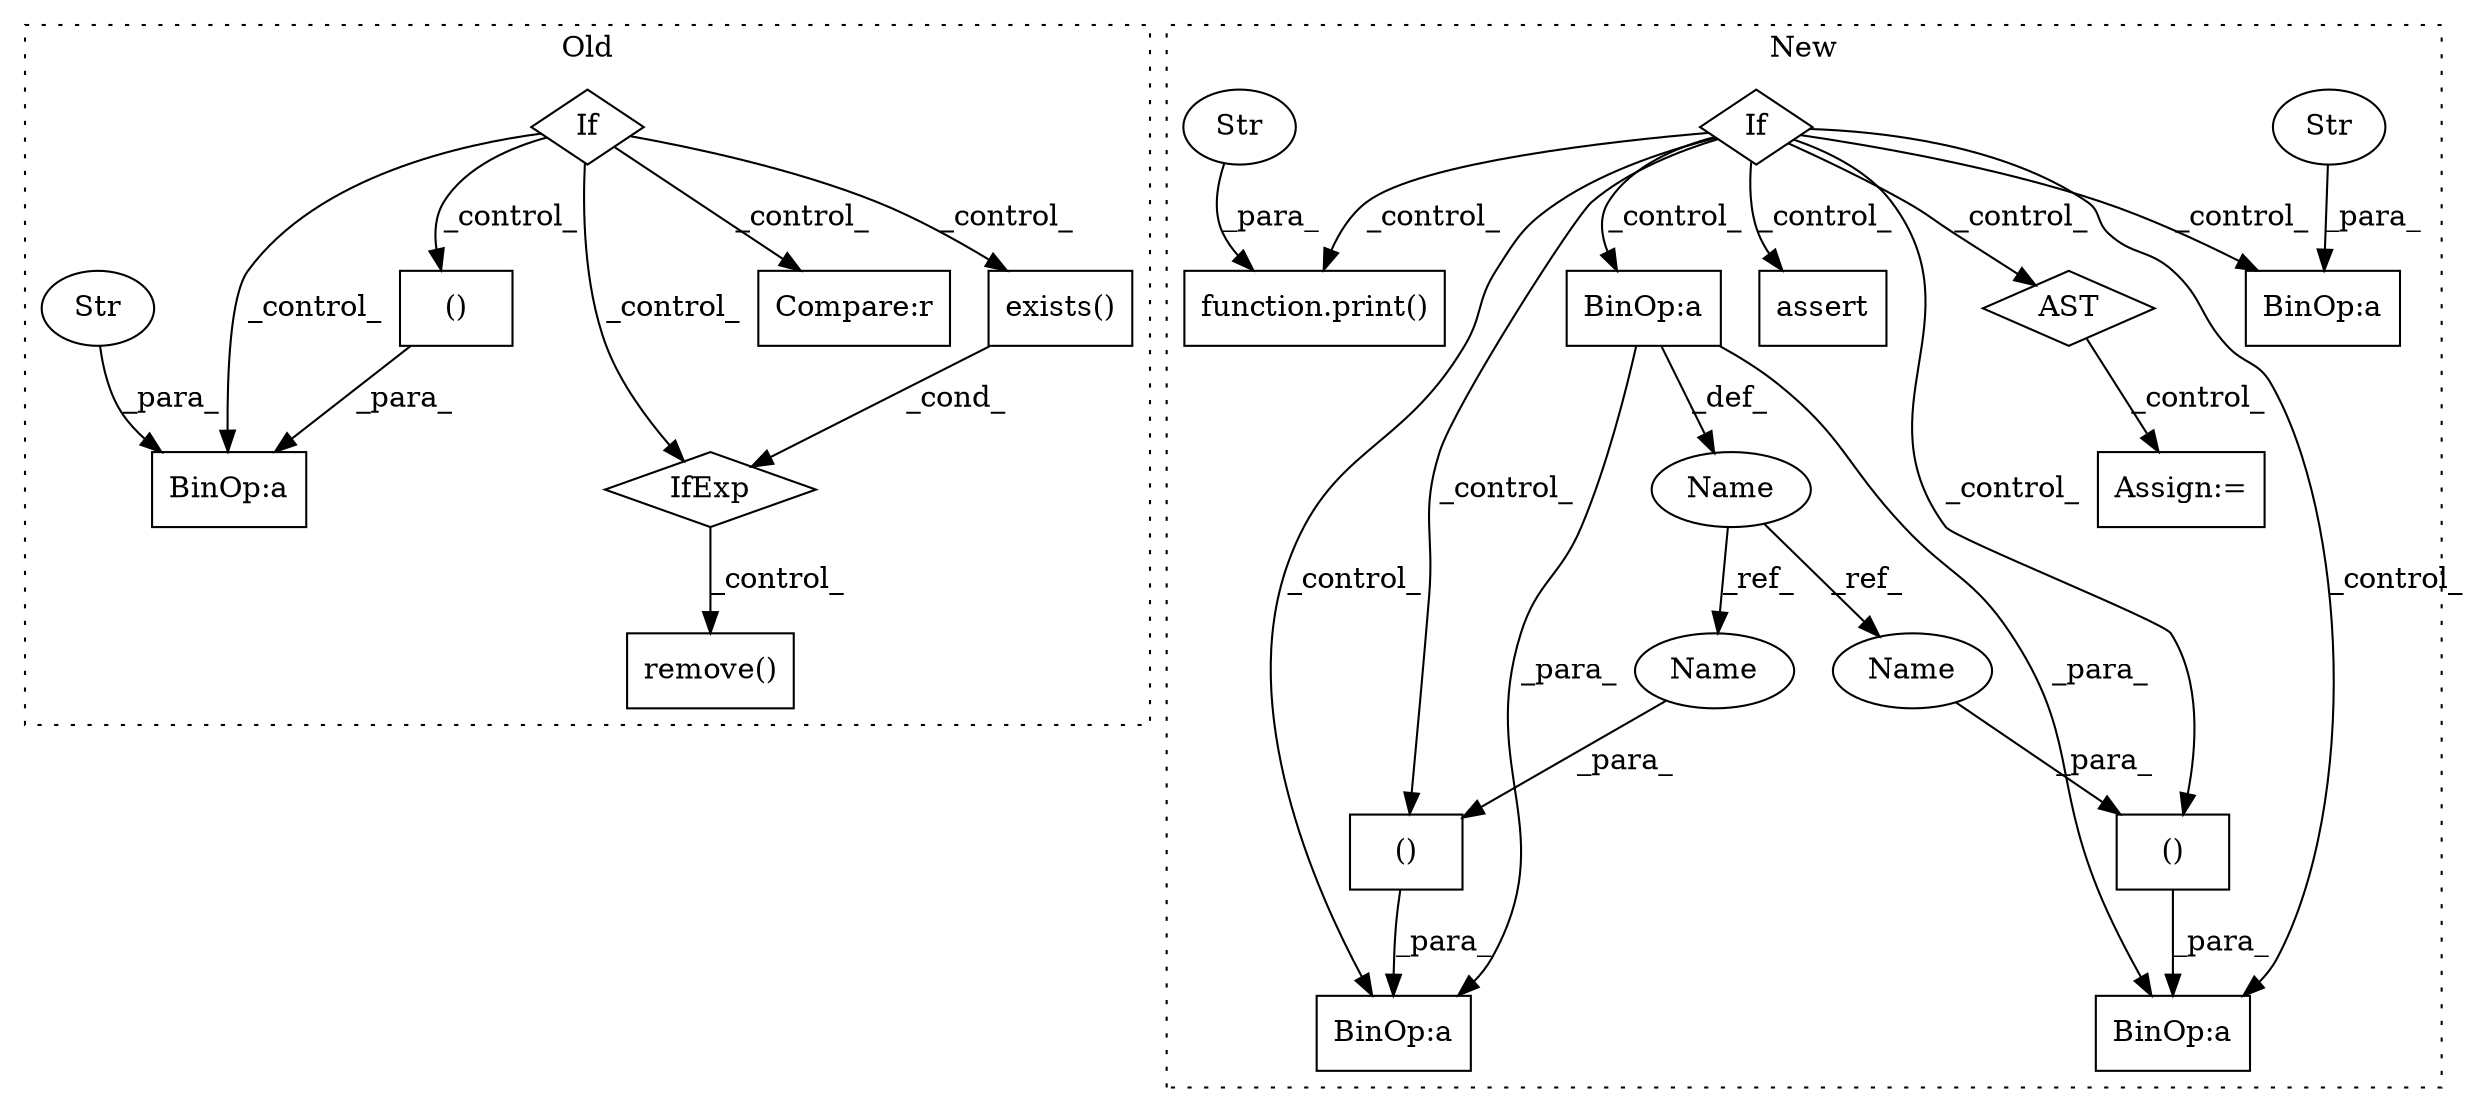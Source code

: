 digraph G {
subgraph cluster0 {
1 [label="remove()" a="75" s="1251,1268" l="10,1" shape="box"];
7 [label="If" a="96" s="534" l="3" shape="diamond"];
11 [label="exists()" a="75" s="1273,1295" l="15,1" shape="box"];
12 [label="()" a="54" s="1429" l="6" shape="box"];
15 [label="BinOp:a" a="82" s="1418" l="3" shape="box"];
16 [label="Str" a="66" s="1351" l="67" shape="ellipse"];
20 [label="Compare:r" a="40" s="1054" l="9" shape="box"];
21 [label="IfExp" a="51" s="1269,1296" l="4,6" shape="diamond"];
label = "Old";
style="dotted";
}
subgraph cluster1 {
2 [label="assert" a="65" s="1578" l="7" shape="box"];
3 [label="If" a="96" s="623" l="3" shape="diamond"];
4 [label="AST" a="2" s="1661,0" l="7,0" shape="diamond"];
5 [label="function.print()" a="75" s="2269,2277" l="6,1" shape="box"];
6 [label="Str" a="66" s="2275" l="2" shape="ellipse"];
8 [label="()" a="54" s="1475" l="9" shape="box"];
9 [label="Name" a="87" s="1186" l="3" shape="ellipse"];
10 [label="()" a="54" s="1313" l="9" shape="box"];
13 [label="BinOp:a" a="82" s="2249" l="3" shape="box"];
14 [label="Str" a="66" s="2220" l="29" shape="ellipse"];
17 [label="BinOp:a" a="82" s="1255" l="3" shape="box"];
18 [label="BinOp:a" a="82" s="1468" l="3" shape="box"];
19 [label="BinOp:a" a="82" s="1306" l="3" shape="box"];
22 [label="Assign:=" a="68" s="1893" l="3" shape="box"];
23 [label="Name" a="87" s="1310" l="3" shape="ellipse"];
24 [label="Name" a="87" s="1472" l="3" shape="ellipse"];
label = "New";
style="dotted";
}
3 -> 4 [label="_control_"];
3 -> 18 [label="_control_"];
3 -> 2 [label="_control_"];
3 -> 19 [label="_control_"];
3 -> 8 [label="_control_"];
3 -> 10 [label="_control_"];
3 -> 5 [label="_control_"];
3 -> 17 [label="_control_"];
3 -> 13 [label="_control_"];
4 -> 22 [label="_control_"];
6 -> 5 [label="_para_"];
7 -> 12 [label="_control_"];
7 -> 20 [label="_control_"];
7 -> 21 [label="_control_"];
7 -> 11 [label="_control_"];
7 -> 15 [label="_control_"];
8 -> 18 [label="_para_"];
9 -> 24 [label="_ref_"];
9 -> 23 [label="_ref_"];
10 -> 19 [label="_para_"];
11 -> 21 [label="_cond_"];
12 -> 15 [label="_para_"];
14 -> 13 [label="_para_"];
16 -> 15 [label="_para_"];
17 -> 18 [label="_para_"];
17 -> 19 [label="_para_"];
17 -> 9 [label="_def_"];
21 -> 1 [label="_control_"];
23 -> 10 [label="_para_"];
24 -> 8 [label="_para_"];
}
